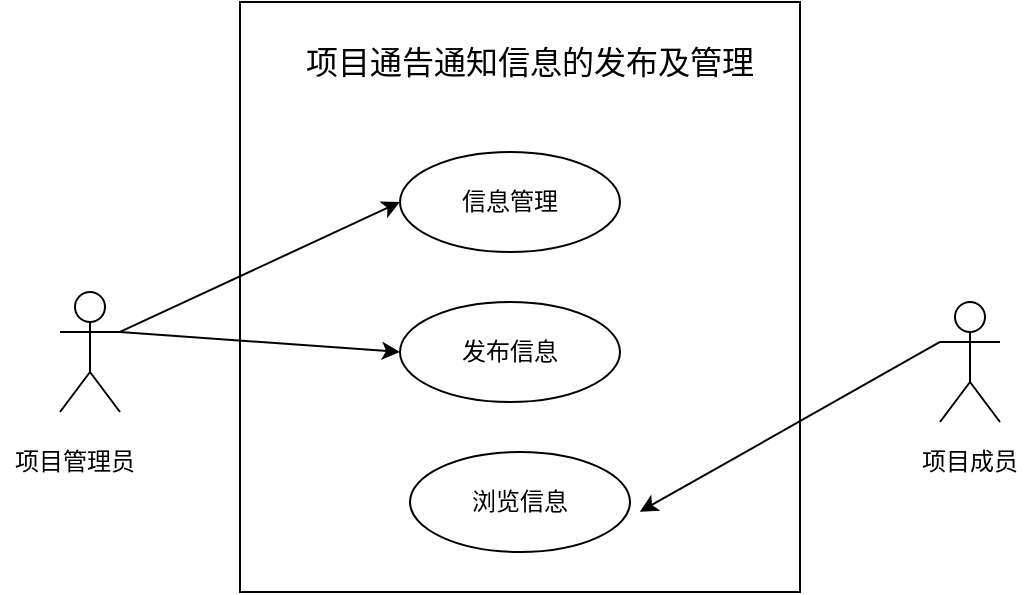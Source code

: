 <mxfile version="22.0.8" type="github">
  <diagram name="第 1 页" id="ci47YlR69F6LZNkvj1Am">
    <mxGraphModel dx="929" dy="620" grid="1" gridSize="10" guides="1" tooltips="1" connect="1" arrows="1" fold="1" page="1" pageScale="1" pageWidth="827" pageHeight="1169" math="0" shadow="0">
      <root>
        <mxCell id="0" />
        <mxCell id="1" parent="0" />
        <mxCell id="aJNXZufJujSg0NNQ47WN-2" value="" style="rounded=0;whiteSpace=wrap;html=1;" vertex="1" parent="1">
          <mxGeometry x="320" y="145" width="280" height="295" as="geometry" />
        </mxCell>
        <mxCell id="aJNXZufJujSg0NNQ47WN-3" value="&lt;font style=&quot;font-size: 16px;&quot;&gt;项目通告通知信息的发布及管理&lt;/font&gt;" style="text;html=1;strokeColor=none;fillColor=none;align=center;verticalAlign=middle;whiteSpace=wrap;rounded=0;" vertex="1" parent="1">
          <mxGeometry x="350" y="160" width="230" height="30" as="geometry" />
        </mxCell>
        <mxCell id="aJNXZufJujSg0NNQ47WN-5" value="信息管理" style="ellipse;whiteSpace=wrap;html=1;" vertex="1" parent="1">
          <mxGeometry x="400" y="220" width="110" height="50" as="geometry" />
        </mxCell>
        <mxCell id="aJNXZufJujSg0NNQ47WN-6" value="发布信息" style="ellipse;whiteSpace=wrap;html=1;" vertex="1" parent="1">
          <mxGeometry x="400" y="295" width="110" height="50" as="geometry" />
        </mxCell>
        <mxCell id="aJNXZufJujSg0NNQ47WN-7" value="浏览信息" style="ellipse;whiteSpace=wrap;html=1;" vertex="1" parent="1">
          <mxGeometry x="405" y="370" width="110" height="50" as="geometry" />
        </mxCell>
        <mxCell id="aJNXZufJujSg0NNQ47WN-8" value="Actor" style="shape=umlActor;verticalLabelPosition=bottom;verticalAlign=top;html=1;outlineConnect=0;fontColor=none;noLabel=1;" vertex="1" parent="1">
          <mxGeometry x="230" y="290" width="30" height="60" as="geometry" />
        </mxCell>
        <mxCell id="aJNXZufJujSg0NNQ47WN-9" value="项目管理员" style="text;html=1;strokeColor=none;fillColor=none;align=center;verticalAlign=middle;whiteSpace=wrap;rounded=0;" vertex="1" parent="1">
          <mxGeometry x="200" y="360" width="75" height="30" as="geometry" />
        </mxCell>
        <mxCell id="aJNXZufJujSg0NNQ47WN-10" value="Actor" style="shape=umlActor;verticalLabelPosition=bottom;verticalAlign=top;html=1;outlineConnect=0;fontColor=none;noLabel=1;" vertex="1" parent="1">
          <mxGeometry x="670" y="295" width="30" height="60" as="geometry" />
        </mxCell>
        <mxCell id="aJNXZufJujSg0NNQ47WN-12" value="项目成员" style="text;html=1;strokeColor=none;fillColor=none;align=center;verticalAlign=middle;whiteSpace=wrap;rounded=0;" vertex="1" parent="1">
          <mxGeometry x="655" y="360" width="60" height="30" as="geometry" />
        </mxCell>
        <mxCell id="aJNXZufJujSg0NNQ47WN-15" value="" style="endArrow=classic;html=1;rounded=0;exitX=1;exitY=0.333;exitDx=0;exitDy=0;exitPerimeter=0;entryX=0;entryY=0.5;entryDx=0;entryDy=0;" edge="1" parent="1" source="aJNXZufJujSg0NNQ47WN-8" target="aJNXZufJujSg0NNQ47WN-5">
          <mxGeometry width="50" height="50" relative="1" as="geometry">
            <mxPoint x="390" y="330" as="sourcePoint" />
            <mxPoint x="440" y="280" as="targetPoint" />
          </mxGeometry>
        </mxCell>
        <mxCell id="aJNXZufJujSg0NNQ47WN-16" value="" style="endArrow=classic;html=1;rounded=0;entryX=0;entryY=0.5;entryDx=0;entryDy=0;" edge="1" parent="1" target="aJNXZufJujSg0NNQ47WN-6">
          <mxGeometry width="50" height="50" relative="1" as="geometry">
            <mxPoint x="260" y="310" as="sourcePoint" />
            <mxPoint x="440" y="280" as="targetPoint" />
          </mxGeometry>
        </mxCell>
        <mxCell id="aJNXZufJujSg0NNQ47WN-17" value="" style="endArrow=classic;html=1;rounded=0;entryX=0.714;entryY=0.864;entryDx=0;entryDy=0;entryPerimeter=0;exitX=0;exitY=0.333;exitDx=0;exitDy=0;exitPerimeter=0;" edge="1" parent="1" source="aJNXZufJujSg0NNQ47WN-10" target="aJNXZufJujSg0NNQ47WN-2">
          <mxGeometry width="50" height="50" relative="1" as="geometry">
            <mxPoint x="390" y="330" as="sourcePoint" />
            <mxPoint x="440" y="280" as="targetPoint" />
          </mxGeometry>
        </mxCell>
      </root>
    </mxGraphModel>
  </diagram>
</mxfile>
